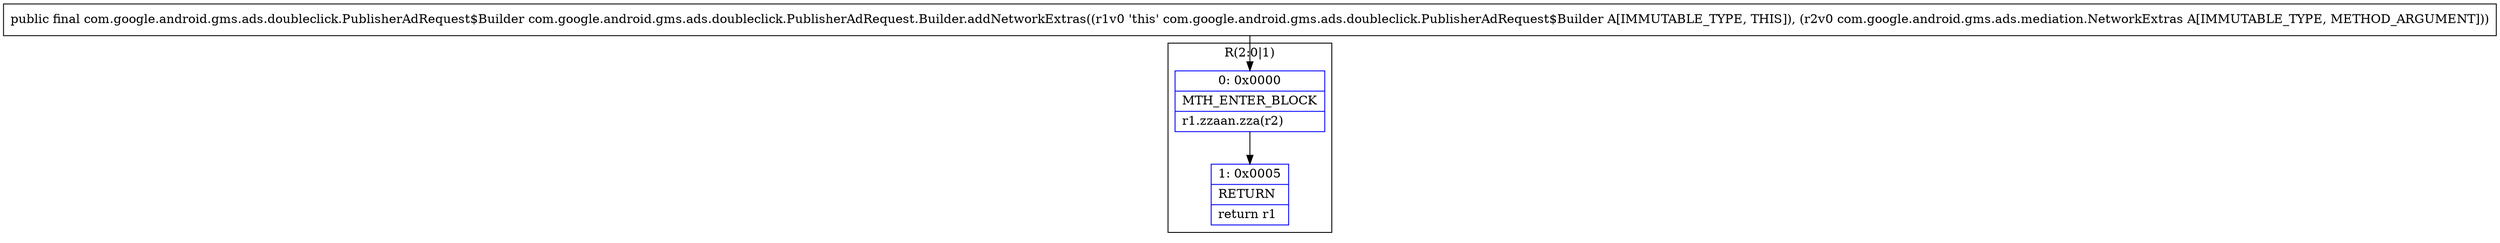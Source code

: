 digraph "CFG forcom.google.android.gms.ads.doubleclick.PublisherAdRequest.Builder.addNetworkExtras(Lcom\/google\/android\/gms\/ads\/mediation\/NetworkExtras;)Lcom\/google\/android\/gms\/ads\/doubleclick\/PublisherAdRequest$Builder;" {
subgraph cluster_Region_2017372527 {
label = "R(2:0|1)";
node [shape=record,color=blue];
Node_0 [shape=record,label="{0\:\ 0x0000|MTH_ENTER_BLOCK\l|r1.zzaan.zza(r2)\l}"];
Node_1 [shape=record,label="{1\:\ 0x0005|RETURN\l|return r1\l}"];
}
MethodNode[shape=record,label="{public final com.google.android.gms.ads.doubleclick.PublisherAdRequest$Builder com.google.android.gms.ads.doubleclick.PublisherAdRequest.Builder.addNetworkExtras((r1v0 'this' com.google.android.gms.ads.doubleclick.PublisherAdRequest$Builder A[IMMUTABLE_TYPE, THIS]), (r2v0 com.google.android.gms.ads.mediation.NetworkExtras A[IMMUTABLE_TYPE, METHOD_ARGUMENT])) }"];
MethodNode -> Node_0;
Node_0 -> Node_1;
}

